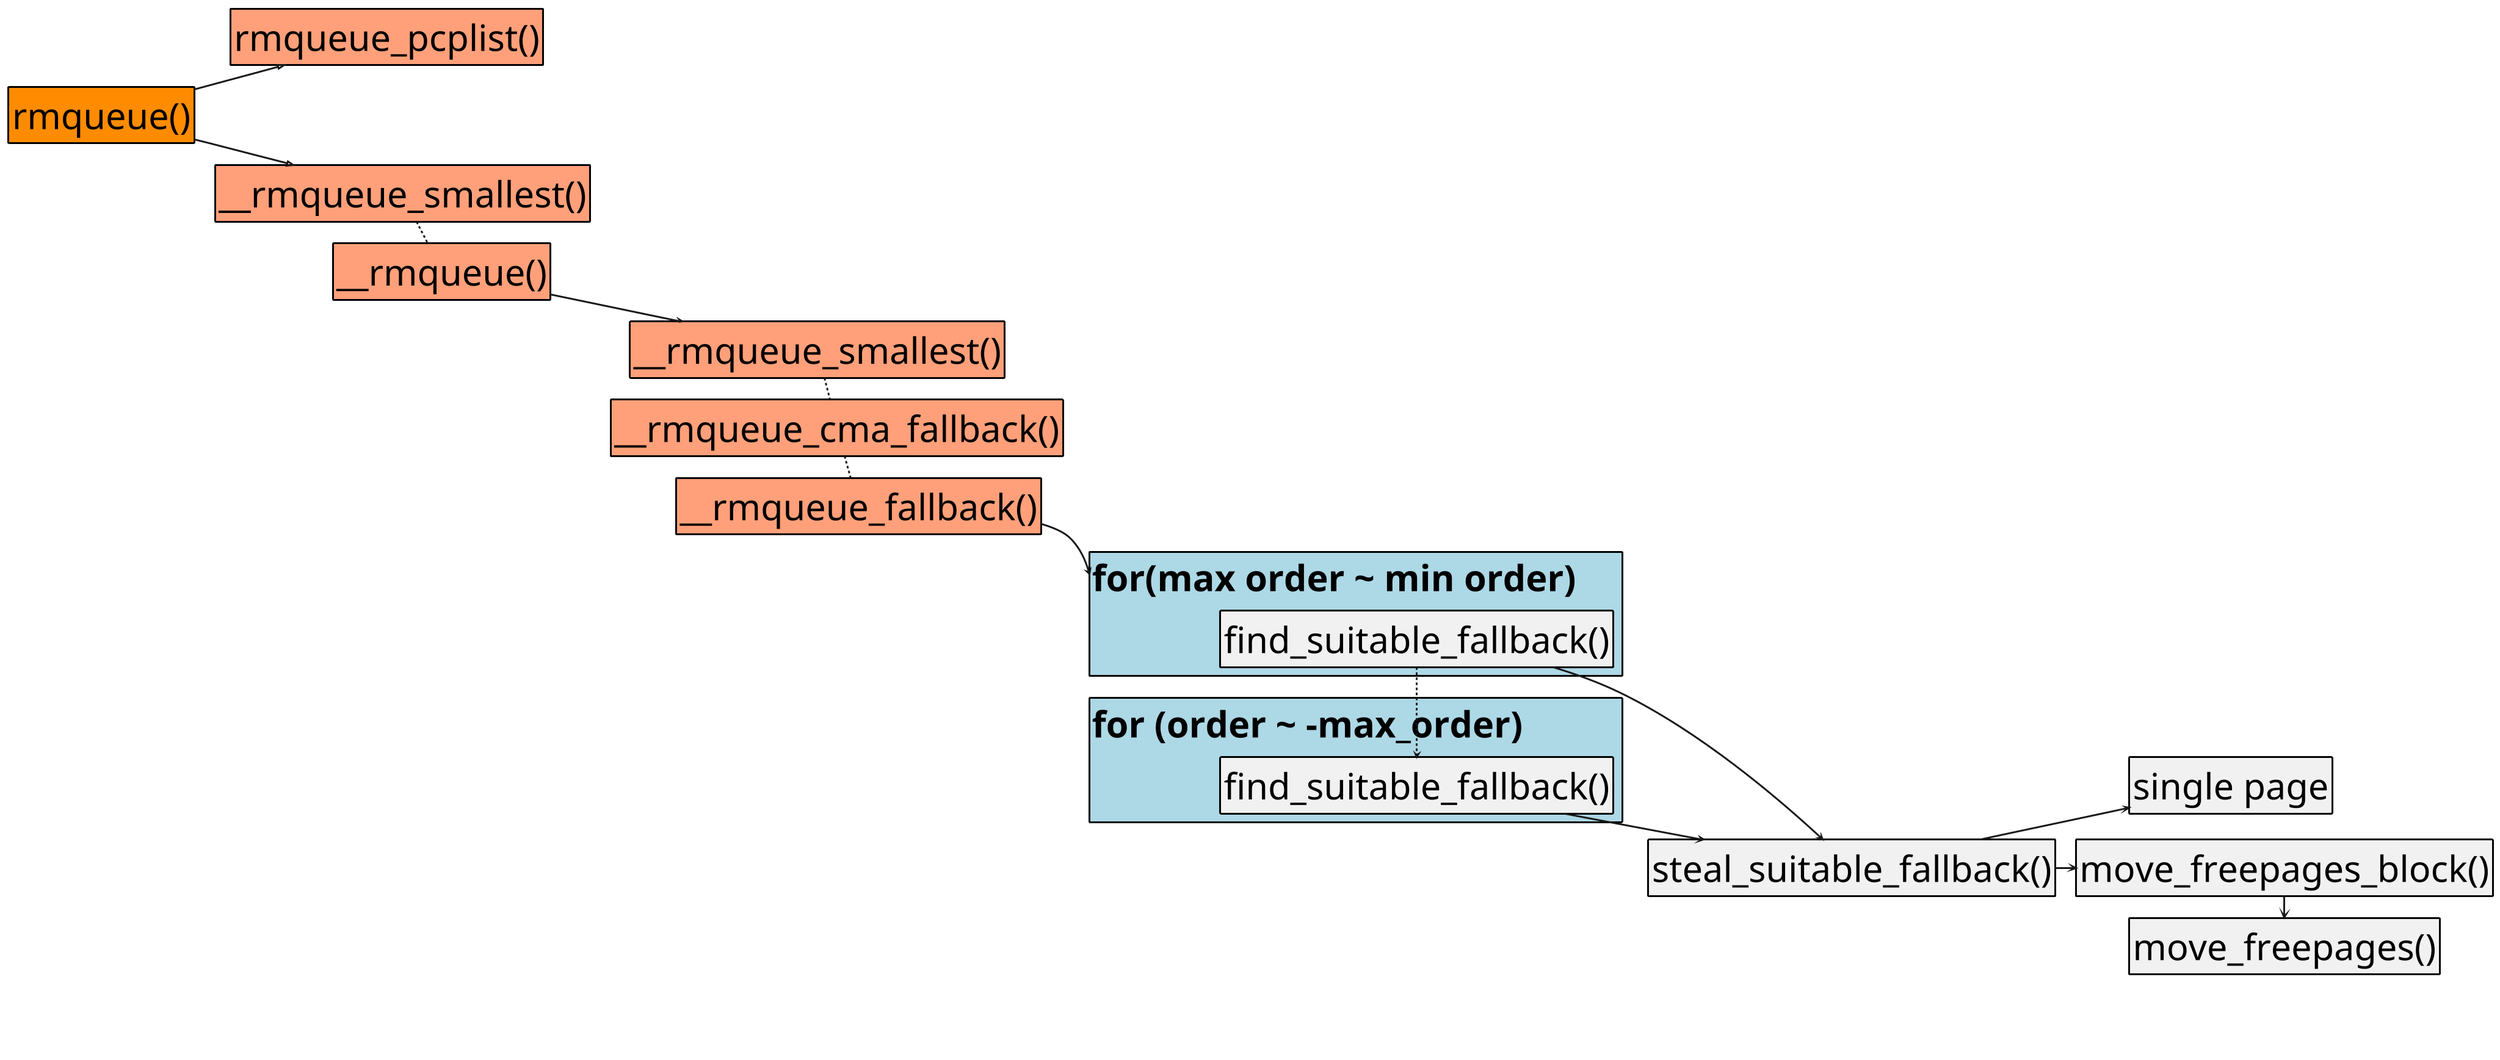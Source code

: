 @startuml
scale 4096x4096
skinparam ComponentStyle rectangle
skinparam Component {
    FontSize 100
    BorderColor black
    BorderThickness 5
}

skinparam ArrowThickness 5

skinparam Rectangle {
    FontSize 0
    BorderColor transparent
}

rectangle {
    [tag1] $tag1
    [rmqueue()] #DarkOrange
    [tag2] $tag2

    [tag1]-down-[rmqueue()]
    [rmqueue()]-down----------[tag2]
    hide $tag1
    hide $tag2
}

rectangle {
    [rmqueue_pcplist()] #LightSalmon
    [__rmqueue_smallest()] #LightSalmon
    [__rmqueue()] #LightSalmon
    [tag3] $tag3

    [rmqueue_pcplist()]-down[hidden]--[__rmqueue_smallest()]
    [__rmqueue_smallest()]-down.[__rmqueue()]
    [__rmqueue()]-down-------[tag3]
    hide $tag3
}

[rmqueue()]-up-|>[rmqueue_pcplist()]
[rmqueue()]-down-|>[__rmqueue_smallest()]

rectangle {
    [tag4] $tag4
    component "__rmqueue_smallest()" as rsmall #LightSalmon
    [__rmqueue_cma_fallback()] #LightSalmon
    [__rmqueue_fallback()] #LightSalmon
    [tag5] $tag5

    [tag4]-down----rsmall
    rsmall-down.[__rmqueue_cma_fallback()]
    [__rmqueue_cma_fallback()]-down.[__rmqueue_fallback()]
    hide $tag4
    [__rmqueue_fallback()]-down-----[tag5]
    hide $tag5
}

[__rmqueue()]-->[rsmall]

rectangle {
    component "for(max order ~ min order)\t" as nofrag #LightBlue {
        component "find_suitable_fallback()" as fsf1
    }

    component "for (order ~ -max_order)\t\t" as frag #LightBlue {
        component "find_suitable_fallback()" as fsf2
    }

    [tag6] $tag6

    nofrag-down[hidden]--frag
    fsf1-.>fsf2
    fsf2-down...[tag6]
    hide $tag6
}

[__rmqueue_fallback()]-->nofrag

rectangle {
    component "steal_suitable_fallback()" as ssf
    [tag7] $tag7
    
    ssf-down--[tag7]
    hide $tag7
}

fsf1-->ssf
fsf2-->ssf

rectangle {
    [single page]
    [move_freepages_block()]
    [move_freepages()]
    [tag8] $tag8

    [single page]-down[hidden]-[move_freepages_block()]
    [move_freepages_block()]-down->[move_freepages()]
    [move_freepages()]-down-[tag8]
    hide $tag8
}

ssf-up->[single page]
ssf-->[move_freepages_block()]

@enduml